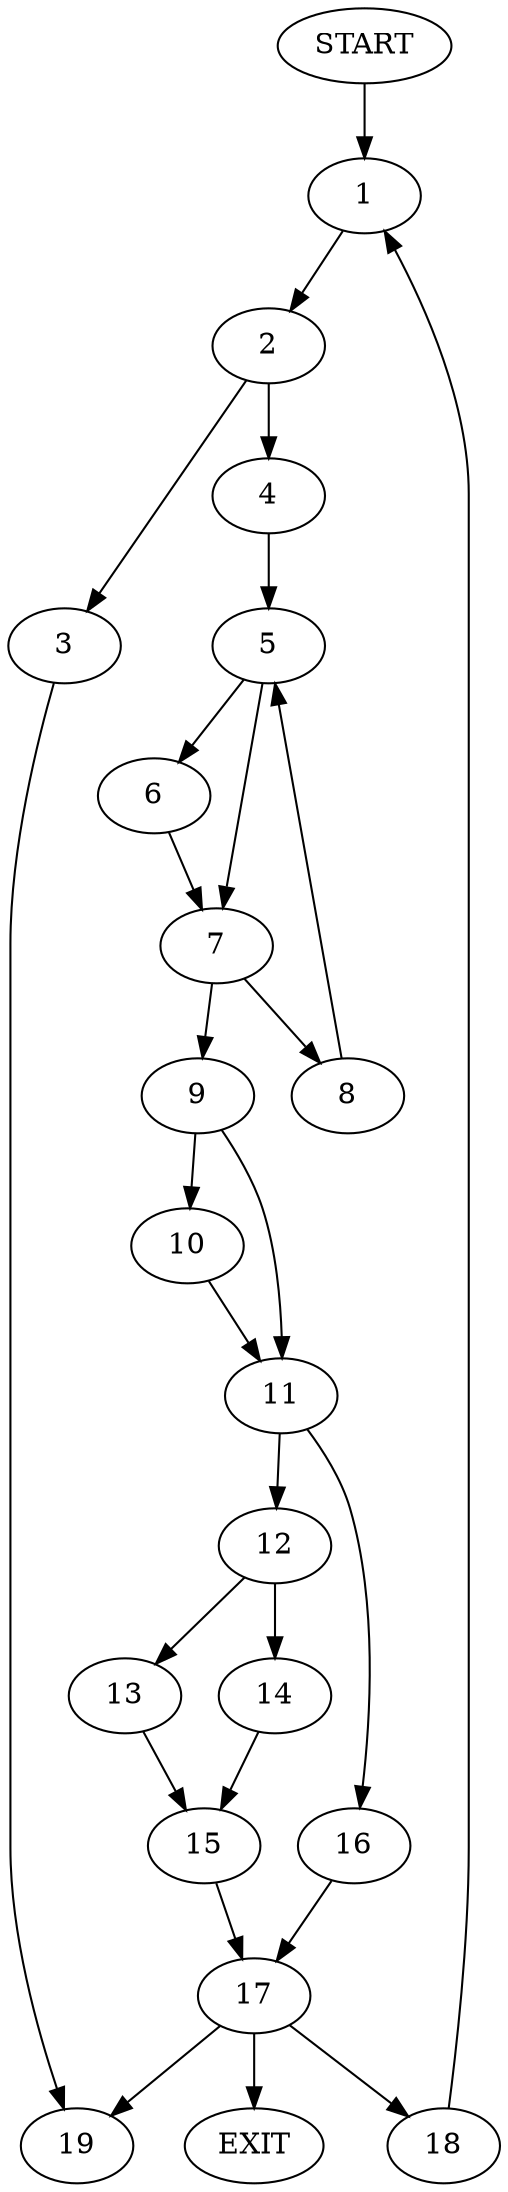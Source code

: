 digraph { 
0 [label="START"];
1;
2;
3;
4;
5;
6;
7;
8;
9;
10;
11;
12;
13;
14;
15;
16;
17;
18;
19;
20[label="EXIT"];
0 -> 1;
1 -> 2;
2 -> 3;
2 -> 4;
3 -> 19;
4 -> 5;
5 -> 6;
5 -> 7;
6 -> 7;
7 -> 8;
7 -> 9;
8 -> 5;
9 -> 10;
9 -> 11;
10 -> 11;
11 -> 16;
11 -> 12;
12 -> 13;
12 -> 14;
13 -> 15;
14 -> 15;
15 -> 17;
16 -> 17;
17 -> 20;
17 -> 18;
17:s2 -> 19;
18 -> 1;
}